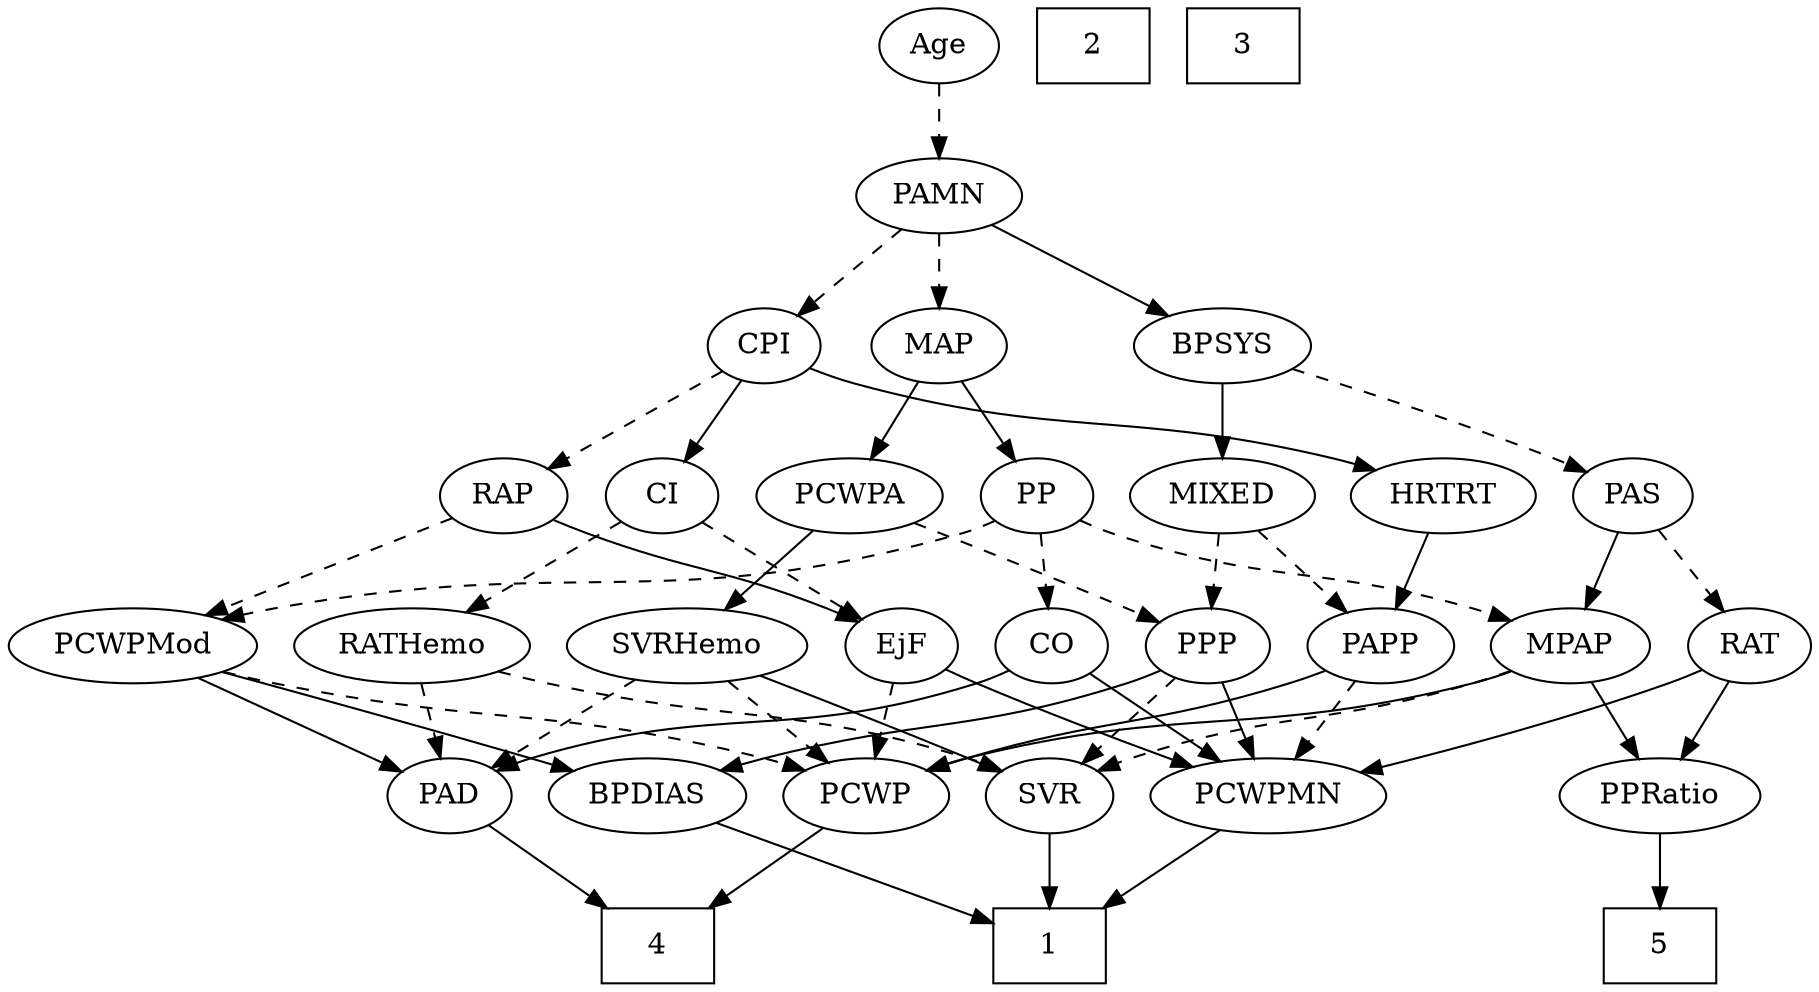strict digraph {
	graph [bb="0,0,800.4,468"];
	node [label="\N"];
	1	[height=0.5,
		pos="371,18",
		shape=box,
		width=0.75];
	2	[height=0.5,
		pos="368,450",
		shape=box,
		width=0.75];
	3	[height=0.5,
		pos="440,450",
		shape=box,
		width=0.75];
	4	[height=0.5,
		pos="488,18",
		shape=box,
		width=0.75];
	5	[height=0.5,
		pos="54,18",
		shape=box,
		width=0.75];
	Age	[height=0.5,
		pos="296,450",
		width=0.75];
	PAMN	[height=0.5,
		pos="296,378",
		width=1.011];
	Age -> PAMN	[pos="e,296,396.1 296,431.7 296,423.98 296,414.71 296,406.11",
		style=dashed];
	EjF	[height=0.5,
		pos="185,162",
		width=0.75];
	PCWPMN	[height=0.5,
		pos="173,90",
		width=1.3902];
	EjF -> PCWPMN	[pos="e,175.96,108.28 182.1,144.05 180.77,136.35 179.18,127.03 177.69,118.36",
		style=solid];
	PCWP	[height=0.5,
		pos="276,90",
		width=0.97491];
	EjF -> PCWP	[pos="e,257.39,105.31 202.12,147.83 215.41,137.61 234.08,123.24 249.33,111.51",
		style=dashed];
	RAP	[height=0.5,
		pos="296,234",
		width=0.77632];
	RAP -> EjF	[pos="e,204.11,175.05 276.67,220.81 259,209.67 232.67,193.06 212.76,180.5",
		style=solid];
	PCWPMod	[height=0.5,
		pos="514,162",
		width=1.4443];
	RAP -> PCWPMod	[pos="e,475.14,174.05 317.69,222.4 322.66,220.14 327.97,217.88 333,216 345.55,211.31 416.08,190.94 465.29,176.87",
		style=dashed];
	MIXED	[height=0.5,
		pos="210,234",
		width=1.1193];
	PPP	[height=0.5,
		pos="345,162",
		width=0.75];
	MIXED -> PPP	[pos="e,324.15,173.81 235.39,219.83 258.05,208.09 291.24,190.87 315.16,178.47",
		style=dashed];
	PAPP	[height=0.5,
		pos="108,162",
		width=0.88464];
	MIXED -> PAPP	[pos="e,127.38,176.3 188.87,218.5 173.46,207.92 152.44,193.5 135.7,182.01",
		style=dashed];
	MPAP	[height=0.5,
		pos="265,162",
		width=0.97491];
	SVR	[height=0.5,
		pos="459,90",
		width=0.77632];
	MPAP -> SVR	[pos="e,437.28,101.52 291.9,150.31 297.52,148.16 303.44,145.96 309,144 358.72,126.49 372.85,127.04 422,108 423.88,107.27 425.8,106.5 427.72,\
105.69",
		style=dashed];
	PPRatio	[height=0.5,
		pos="54,90",
		width=1.1013];
	MPAP -> PPRatio	[pos="e,86.209,100.58 238.1,150.31 232.48,148.16 226.56,145.96 221,144 178.69,129.13 129.72,113.81 95.794,103.49",
		style=solid];
	MPAP -> PCWP	[pos="e,273.31,108.1 267.72,143.7 268.93,135.98 270.39,126.71 271.74,118.11",
		style=solid];
	BPSYS	[height=0.5,
		pos="210,306",
		width=1.0471];
	BPSYS -> MIXED	[pos="e,210,252.1 210,287.7 210,279.98 210,270.71 210,262.11",
		style=solid];
	PAS	[height=0.5,
		pos="27,234",
		width=0.75];
	BPSYS -> PAS	[pos="e,48.17,245.41 179.84,295.06 149.89,284.98 102.84,268.54 63,252 61.181,251.24 59.32,250.45 57.451,249.62",
		style=dashed];
	PAD	[height=0.5,
		pos="534,90",
		width=0.79437];
	PAD -> 4	[pos="e,499.36,36.292 523.56,73.116 518.04,64.716 511.13,54.196 504.87,44.671",
		style=solid];
	CO	[height=0.5,
		pos="417,162",
		width=0.75];
	CO -> PAD	[pos="e,513.96,102.99 436.58,149.28 455.37,138.05 483.95,120.95 505.3,108.17",
		style=solid];
	CO -> PCWPMN	[pos="e,210.39,102.04 396.36,150.37 391.41,148.07 386.08,145.79 381,144 316.75,121.34 297.86,125.44 232,108 228.17,106.99 224.2,105.91 \
220.23,104.8",
		style=solid];
	PAS -> MPAP	[pos="e,238.22,174.05 47.62,222.33 52.572,220.03 57.904,217.76 63,216 131.07,192.48 152.12,201.03 221,180 223.56,179.22 226.17,178.36 \
228.8,177.46",
		style=solid];
	RAT	[height=0.5,
		pos="31,162",
		width=0.75827];
	PAS -> RAT	[pos="e,30.023,180.1 27.989,215.7 28.43,207.98 28.959,198.71 29.451,190.11",
		style=dashed];
	PAMN -> BPSYS	[pos="e,228.21,321.82 277.76,362.15 265.68,352.32 249.63,339.26 236.19,328.32",
		style=solid];
	CPI	[height=0.5,
		pos="296,306",
		width=0.75];
	PAMN -> CPI	[pos="e,296,324.1 296,359.7 296,351.98 296,342.71 296,334.11",
		style=dashed];
	MAP	[height=0.5,
		pos="441,306",
		width=0.84854];
	PAMN -> MAP	[pos="e,417.94,318.13 321.26,364.81 345.54,353.09 382.34,335.32 408.73,322.58",
		style=dashed];
	RATHemo	[height=0.5,
		pos="751,162",
		width=1.3721];
	RATHemo -> PAD	[pos="e,559.04,99.079 715.17,149.44 674.55,136.34 608.79,115.13 568.66,102.18",
		style=dashed];
	RATHemo -> SVR	[pos="e,480.16,101.82 714.65,149.71 707.51,147.68 700.04,145.67 693,144 606.4,123.45 580.88,134.79 496,108 493.86,107.33 491.69,106.56 \
489.52,105.73",
		style=dashed];
	CPI -> RAP	[pos="e,296,252.1 296,287.7 296,279.98 296,270.71 296,262.11",
		style=dashed];
	CI	[height=0.5,
		pos="369,234",
		width=0.75];
	CPI -> CI	[pos="e,354.25,249.14 310.77,290.83 321.16,280.87 335.24,267.37 346.96,256.14",
		style=solid];
	HRTRT	[height=0.5,
		pos="112,234",
		width=1.1013];
	CPI -> HRTRT	[pos="e,142.47,245.53 274.23,295.23 268.65,292.8 262.62,290.25 257,288 221.79,273.91 181.2,259.2 151.94,248.86",
		style=solid];
	RAT -> PCWPMN	[pos="e,144.73,104.94 52.259,150.52 74.267,139.67 109.09,122.5 135.7,109.39",
		style=solid];
	RAT -> PPRatio	[pos="e,48.324,108.28 36.568,144.05 39.156,136.18 42.297,126.62 45.196,117.79",
		style=solid];
	SVR -> 1	[pos="e,392.6,36.18 442.03,75.503 430.26,66.138 414.27,53.419 400.44,42.419",
		style=solid];
	PCWPMod -> PAD	[pos="e,529.2,107.79 518.84,144.05 521.1,136.14 523.85,126.54 526.37,117.69",
		style=solid];
	BPDIAS	[height=0.5,
		pos="371,90",
		width=1.1735];
	PCWPMod -> BPDIAS	[pos="e,397.96,104.2 485.06,146.83 462.58,135.83 431.28,120.51 407.15,108.7",
		style=solid];
	PCWPMod -> PCWP	[pos="e,302.83,101.88 474.96,150.07 467.67,148.05 460.1,145.95 453,144 393.95,127.78 378.2,127.06 320,108 317.46,107.17 314.85,106.27 \
312.24,105.34",
		style=dashed];
	PCWPA	[height=0.5,
		pos="528,234",
		width=1.1555];
	SVRHemo	[height=0.5,
		pos="634,162",
		width=1.3902];
	PCWPA -> SVRHemo	[pos="e,610.96,178.21 549.96,218.5 565.15,208.47 585.57,194.98 602.49,183.81",
		style=solid];
	PCWPA -> PPP	[pos="e,366.17,173.41 495.84,222.39 465.83,212.26 419.96,196.18 381,180 379.18,179.24 377.32,178.45 375.45,177.62",
		style=dashed];
	PCWPMN -> 1	[pos="e,343.9,28.582 207.49,76.807 242.94,64.275 297.93,44.835 334.2,32.012",
		style=solid];
	SVRHemo -> PAD	[pos="e,552.45,103.91 611.81,145.46 596.76,134.93 576.78,120.94 560.83,109.78",
		style=dashed];
	SVRHemo -> SVR	[pos="e,480.81,101.3 600.01,148.64 571.93,138.26 531.12,122.8 496,108 494.14,107.22 492.24,106.4 490.33,105.56",
		style=solid];
	SVRHemo -> PCWP	[pos="e,302.2,102.25 597.38,149.59 590.02,147.54 582.3,145.56 575,144 463.07,120.1 430.77,136.81 320,108 317.34,107.31 314.63,106.51 311.91,\
105.64",
		style=dashed];
	BPDIAS -> 1	[pos="e,371,36.104 371,71.697 371,63.983 371,54.712 371,46.112",
		style=solid];
	MAP -> PCWPA	[pos="e,509.22,250.11 458.61,290.83 470.89,280.95 487.51,267.58 501.4,256.4",
		style=solid];
	PP	[height=0.5,
		pos="441,234",
		width=0.75];
	MAP -> PP	[pos="e,441,252.1 441,287.7 441,279.98 441,270.71 441,262.11",
		style=solid];
	PP -> MPAP	[pos="e,292.45,173.65 419.81,222.64 414.98,220.37 409.84,218.05 405,216 363.03,198.26 351.59,196.21 309,180 306.66,179.11 304.24,178.19 \
301.81,177.25",
		style=dashed];
	PP -> CO	[pos="e,422.76,179.79 435.19,216.05 432.45,208.06 429.11,198.33 426.05,189.4",
		style=dashed];
	PP -> PCWPMod	[pos="e,497.21,179.1 455.77,218.83 465.52,209.49 478.52,197.02 489.76,186.24",
		style=dashed];
	PPP -> SVR	[pos="e,439.18,103.17 364.34,149.13 382.49,137.98 409.86,121.17 430.51,108.49",
		style=dashed];
	PPP -> PCWPMN	[pos="e,206.8,103.42 323.79,150.69 318.96,148.42 313.83,146.08 309,144 278.32,130.8 243.18,117.14 216.3,106.99",
		style=solid];
	PPP -> BPDIAS	[pos="e,364.7,107.96 351.16,144.41 354.16,136.34 357.84,126.43 361.21,117.35",
		style=solid];
	PPRatio -> 5	[pos="e,54,36.104 54,71.697 54,63.983 54,54.712 54,46.112",
		style=solid];
	PCWP -> 4	[pos="e,460.77,27.015 302.89,78.301 308.52,76.148 314.44,73.95 320,72 364.6,56.368 416.56,40.298 450.75,30.014",
		style=solid];
	CI -> EjF	[pos="e,206.12,173.53 347.88,222.47 343.04,220.21 337.89,217.93 333,216 284.37,196.8 269.63,199.2 221,180 219.17,179.28 217.3,178.5 215.42,\
177.7",
		style=dashed];
	CI -> RATHemo	[pos="e,715.03,174.52 389.5,221.95 394.46,219.67 399.82,217.5 405,216 528.87,180.01 566.7,206.23 693,180 696.93,179.18 700.99,178.23 705.04,\
177.2",
		style=dashed];
	PAPP -> PCWPMN	[pos="e,157.56,107.63 122.1,145.81 130.44,136.84 141.17,125.28 150.63,115.09",
		style=dashed];
	PAPP -> PCWP	[pos="e,249.72,101.95 132.79,150.67 161.16,138.85 207.87,119.39 240.19,105.92",
		style=solid];
	HRTRT -> PAPP	[pos="e,108.98,180.1 111.01,215.7 110.57,207.98 110.04,198.71 109.55,190.11",
		style=solid];
}
